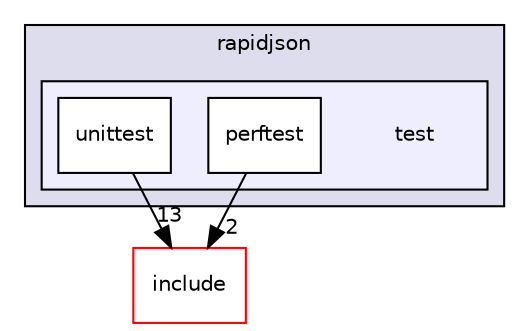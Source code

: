digraph "build/vendor/rapidjson/src/rapidjson/test" {
  compound=true
  node [ fontsize="10", fontname="Helvetica"];
  edge [ labelfontsize="10", labelfontname="Helvetica"];
  subgraph clusterdir_b00f1299e06bcb8c74e6eaa767d6e43c {
    graph [ bgcolor="#ddddee", pencolor="black", label="rapidjson" fontname="Helvetica", fontsize="10", URL="dir_b00f1299e06bcb8c74e6eaa767d6e43c.html"]
  subgraph clusterdir_fe9840bda65bf71b5a0cd6e7f2827e94 {
    graph [ bgcolor="#eeeeff", pencolor="black", label="" URL="dir_fe9840bda65bf71b5a0cd6e7f2827e94.html"];
    dir_fe9840bda65bf71b5a0cd6e7f2827e94 [shape=plaintext label="test"];
    dir_3728b3f1a2b8428ba35bc92e9dd3a521 [shape=box label="perftest" color="black" fillcolor="white" style="filled" URL="dir_3728b3f1a2b8428ba35bc92e9dd3a521.html"];
    dir_d4a5959b8b337341b4b8dee1a5254b4b [shape=box label="unittest" color="black" fillcolor="white" style="filled" URL="dir_d4a5959b8b337341b4b8dee1a5254b4b.html"];
  }
  }
  dir_13cda55ee060365935dd1d37eaa22914 [shape=box label="include" fillcolor="white" style="filled" color="red" URL="dir_13cda55ee060365935dd1d37eaa22914.html"];
  dir_d4a5959b8b337341b4b8dee1a5254b4b->dir_13cda55ee060365935dd1d37eaa22914 [headlabel="13", labeldistance=1.5 headhref="dir_000031_000024.html"];
  dir_3728b3f1a2b8428ba35bc92e9dd3a521->dir_13cda55ee060365935dd1d37eaa22914 [headlabel="2", labeldistance=1.5 headhref="dir_000030_000024.html"];
}
